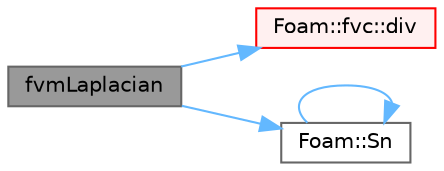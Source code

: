 digraph "fvmLaplacian"
{
 // LATEX_PDF_SIZE
  bgcolor="transparent";
  edge [fontname=Helvetica,fontsize=10,labelfontname=Helvetica,labelfontsize=10];
  node [fontname=Helvetica,fontsize=10,shape=box,height=0.2,width=0.4];
  rankdir="LR";
  Node1 [id="Node000001",label="fvmLaplacian",height=0.2,width=0.4,color="gray40", fillcolor="grey60", style="filled", fontcolor="black",tooltip=" "];
  Node1 -> Node2 [id="edge1_Node000001_Node000002",color="steelblue1",style="solid",tooltip=" "];
  Node2 [id="Node000002",label="Foam::fvc::div",height=0.2,width=0.4,color="red", fillcolor="#FFF0F0", style="filled",URL="$namespaceFoam_1_1fvc.html#a585533948ad80abfe589d920c641f251",tooltip=" "];
  Node1 -> Node4 [id="edge2_Node000001_Node000004",color="steelblue1",style="solid",tooltip=" "];
  Node4 [id="Node000004",label="Foam::Sn",height=0.2,width=0.4,color="grey40", fillcolor="white", style="filled",URL="$namespaceFoam.html#aba3a914dce89bbcb24993ee2e25f9463",tooltip=" "];
  Node4 -> Node4 [id="edge3_Node000004_Node000004",color="steelblue1",style="solid",tooltip=" "];
}
